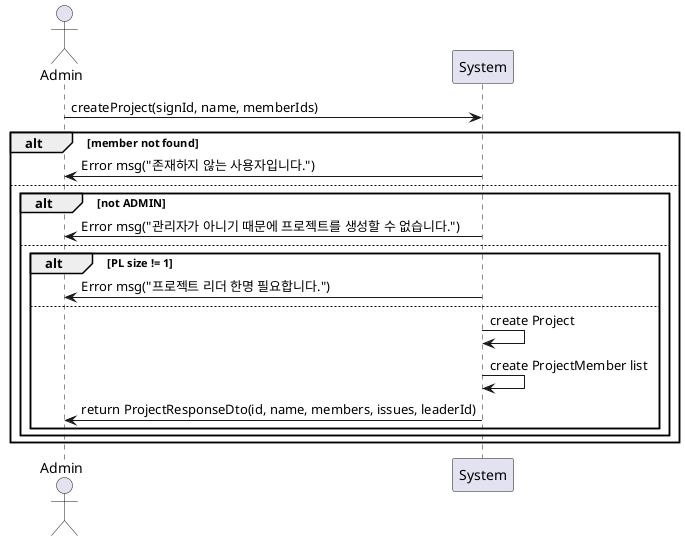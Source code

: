 @startuml
actor Admin
participant System

Admin -> System: createProject(signId, name, memberIds)
alt member not found
    System -> Admin: Error msg("존재하지 않는 사용자입니다.")
else
    alt not ADMIN
        System -> Admin: Error msg("관리자가 아니기 때문에 프로젝트를 생성할 수 없습니다.")
    else
        alt PL size != 1
            System -> Admin: Error msg("프로젝트 리더 한명 필요합니다.")
        else
            System -> System: create Project
            System -> System: create ProjectMember list
            System -> Admin: return ProjectResponseDto(id, name, members, issues, leaderId)
        end
    end
end
@enduml
